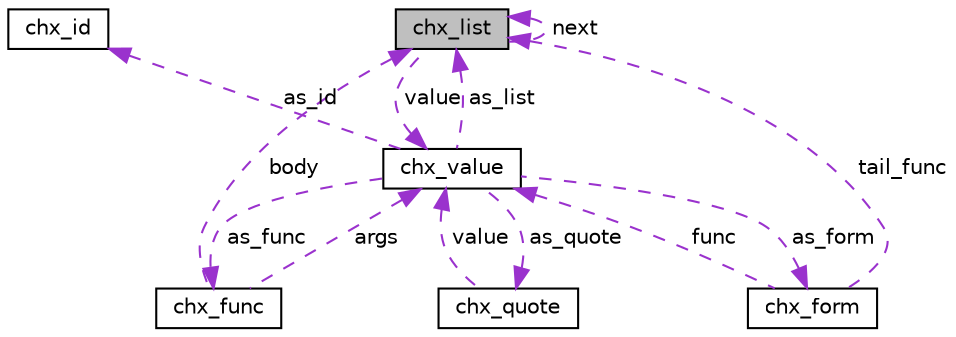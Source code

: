 digraph "chx_list"
{
 // LATEX_PDF_SIZE
  edge [fontname="Helvetica",fontsize="10",labelfontname="Helvetica",labelfontsize="10"];
  node [fontname="Helvetica",fontsize="10",shape=record];
  Node1 [label="chx_list",height=0.2,width=0.4,color="black", fillcolor="grey75", style="filled", fontcolor="black",tooltip="List type."];
  Node1 -> Node1 [dir="back",color="darkorchid3",fontsize="10",style="dashed",label=" next" ,fontname="Helvetica"];
  Node2 -> Node1 [dir="back",color="darkorchid3",fontsize="10",style="dashed",label=" value" ,fontname="Helvetica"];
  Node2 [label="chx_value",height=0.2,width=0.4,color="black", fillcolor="white", style="filled",URL="$structchx__value.html",tooltip="Represents a value in the cheax environment."];
  Node3 -> Node2 [dir="back",color="darkorchid3",fontsize="10",style="dashed",label=" as_quote" ,fontname="Helvetica"];
  Node3 [label="chx_quote",height=0.2,width=0.4,color="black", fillcolor="white", style="filled",URL="$structchx__quote.html",tooltip="Quoted value type."];
  Node2 -> Node3 [dir="back",color="darkorchid3",fontsize="10",style="dashed",label=" value" ,fontname="Helvetica"];
  Node4 -> Node2 [dir="back",color="darkorchid3",fontsize="10",style="dashed",label=" as_form" ,fontname="Helvetica"];
  Node4 [label="chx_form",height=0.2,width=0.4,color="black", fillcolor="white", style="filled",URL="$structchx__form.html",tooltip="Cheax external/user function expression."];
  Node1 -> Node4 [dir="back",color="darkorchid3",fontsize="10",style="dashed",label=" tail_func" ,fontname="Helvetica"];
  Node2 -> Node4 [dir="back",color="darkorchid3",fontsize="10",style="dashed",label=" func" ,fontname="Helvetica"];
  Node5 -> Node2 [dir="back",color="darkorchid3",fontsize="10",style="dashed",label=" as_id" ,fontname="Helvetica"];
  Node5 [label="chx_id",height=0.2,width=0.4,color="black", fillcolor="white", style="filled",URL="$structchx__id.html",tooltip="Identifier type."];
  Node1 -> Node2 [dir="back",color="darkorchid3",fontsize="10",style="dashed",label=" as_list" ,fontname="Helvetica"];
  Node6 -> Node2 [dir="back",color="darkorchid3",fontsize="10",style="dashed",label=" as_func" ,fontname="Helvetica"];
  Node6 [label="chx_func",height=0.2,width=0.4,color="black", fillcolor="white", style="filled",URL="$structchx__func.html",tooltip="Function or macro type."];
  Node1 -> Node6 [dir="back",color="darkorchid3",fontsize="10",style="dashed",label=" body" ,fontname="Helvetica"];
  Node2 -> Node6 [dir="back",color="darkorchid3",fontsize="10",style="dashed",label=" args" ,fontname="Helvetica"];
}
